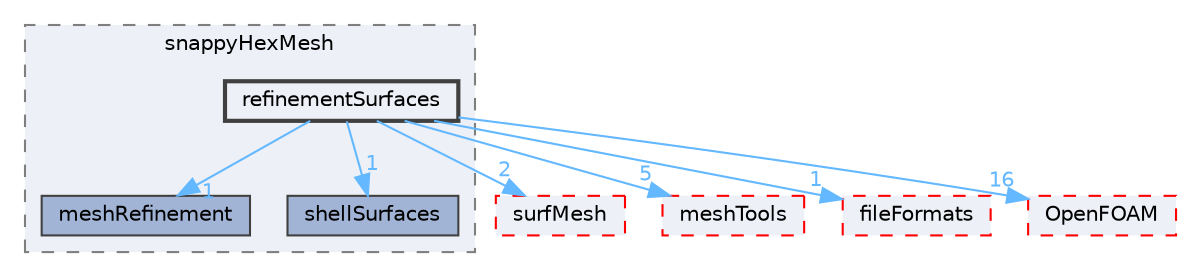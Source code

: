 digraph "src/mesh/snappyHexMesh/refinementSurfaces"
{
 // LATEX_PDF_SIZE
  bgcolor="transparent";
  edge [fontname=Helvetica,fontsize=10,labelfontname=Helvetica,labelfontsize=10];
  node [fontname=Helvetica,fontsize=10,shape=box,height=0.2,width=0.4];
  compound=true
  subgraph clusterdir_b8488229094ef0b4d530549afea57c74 {
    graph [ bgcolor="#edf0f7", pencolor="grey50", label="snappyHexMesh", fontname=Helvetica,fontsize=10 style="filled,dashed", URL="dir_b8488229094ef0b4d530549afea57c74.html",tooltip=""]
  dir_8ccce68d8eb6c31356e7a13ae3680829 [label="meshRefinement", fillcolor="#a2b4d6", color="grey25", style="filled", URL="dir_8ccce68d8eb6c31356e7a13ae3680829.html",tooltip=""];
  dir_a384ec912432d747da14be67ca9645ef [label="shellSurfaces", fillcolor="#a2b4d6", color="grey25", style="filled", URL="dir_a384ec912432d747da14be67ca9645ef.html",tooltip=""];
  dir_72076d9e87f799540d4ce5fe7a735a10 [label="refinementSurfaces", fillcolor="#edf0f7", color="grey25", style="filled,bold", URL="dir_72076d9e87f799540d4ce5fe7a735a10.html",tooltip=""];
  }
  dir_0a88fe22feb23ce5f078a04a1df67721 [label="surfMesh", fillcolor="#edf0f7", color="red", style="filled,dashed", URL="dir_0a88fe22feb23ce5f078a04a1df67721.html",tooltip=""];
  dir_ae30ad0bef50cf391b24c614251bb9fd [label="meshTools", fillcolor="#edf0f7", color="red", style="filled,dashed", URL="dir_ae30ad0bef50cf391b24c614251bb9fd.html",tooltip=""];
  dir_b05602f37bb521a7142c0a3e200b5f35 [label="fileFormats", fillcolor="#edf0f7", color="red", style="filled,dashed", URL="dir_b05602f37bb521a7142c0a3e200b5f35.html",tooltip=""];
  dir_c5473ff19b20e6ec4dfe5c310b3778a8 [label="OpenFOAM", fillcolor="#edf0f7", color="red", style="filled,dashed", URL="dir_c5473ff19b20e6ec4dfe5c310b3778a8.html",tooltip=""];
  dir_72076d9e87f799540d4ce5fe7a735a10->dir_0a88fe22feb23ce5f078a04a1df67721 [headlabel="2", labeldistance=1.5 headhref="dir_003277_003891.html" href="dir_003277_003891.html" color="steelblue1" fontcolor="steelblue1"];
  dir_72076d9e87f799540d4ce5fe7a735a10->dir_8ccce68d8eb6c31356e7a13ae3680829 [headlabel="1", labeldistance=1.5 headhref="dir_003277_002375.html" href="dir_003277_002375.html" color="steelblue1" fontcolor="steelblue1"];
  dir_72076d9e87f799540d4ce5fe7a735a10->dir_a384ec912432d747da14be67ca9645ef [headlabel="1", labeldistance=1.5 headhref="dir_003277_003514.html" href="dir_003277_003514.html" color="steelblue1" fontcolor="steelblue1"];
  dir_72076d9e87f799540d4ce5fe7a735a10->dir_ae30ad0bef50cf391b24c614251bb9fd [headlabel="5", labeldistance=1.5 headhref="dir_003277_002382.html" href="dir_003277_002382.html" color="steelblue1" fontcolor="steelblue1"];
  dir_72076d9e87f799540d4ce5fe7a735a10->dir_b05602f37bb521a7142c0a3e200b5f35 [headlabel="1", labeldistance=1.5 headhref="dir_003277_001353.html" href="dir_003277_001353.html" color="steelblue1" fontcolor="steelblue1"];
  dir_72076d9e87f799540d4ce5fe7a735a10->dir_c5473ff19b20e6ec4dfe5c310b3778a8 [headlabel="16", labeldistance=1.5 headhref="dir_003277_002695.html" href="dir_003277_002695.html" color="steelblue1" fontcolor="steelblue1"];
}
